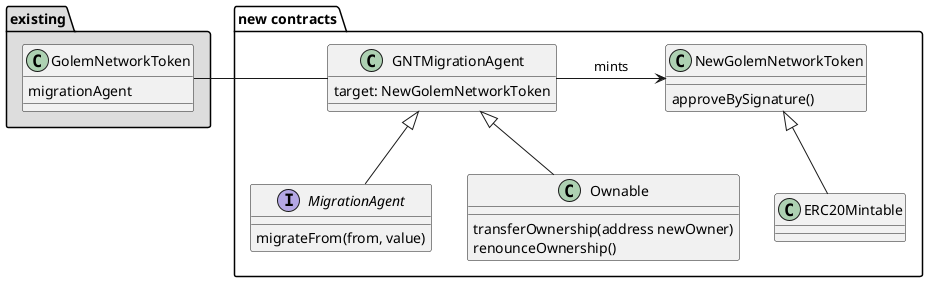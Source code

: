 @startuml


package existing #DDDDDD {
    class GolemNetworkToken {
        migrationAgent
    }
}

package "new contracts" {

    GolemNetworkToken - GNTMigrationAgent

    interface MigrationAgent {
        migrateFrom(from, value)
    }

    class Ownable {
      transferOwnership(address newOwner)
      renounceOwnership()
    }

    class GNTMigrationAgent {
        target: NewGolemNetworkToken
    }

    GNTMigrationAgent -> NewGolemNetworkToken : mints
    GNTMigrationAgent <|-- MigrationAgent
    GNTMigrationAgent <|-- Ownable

    class ERC20Mintable {
    }

    class NewGolemNetworkToken {
        approveBySignature()
    }

    NewGolemNetworkToken <|-- ERC20Mintable
}

@enduml
